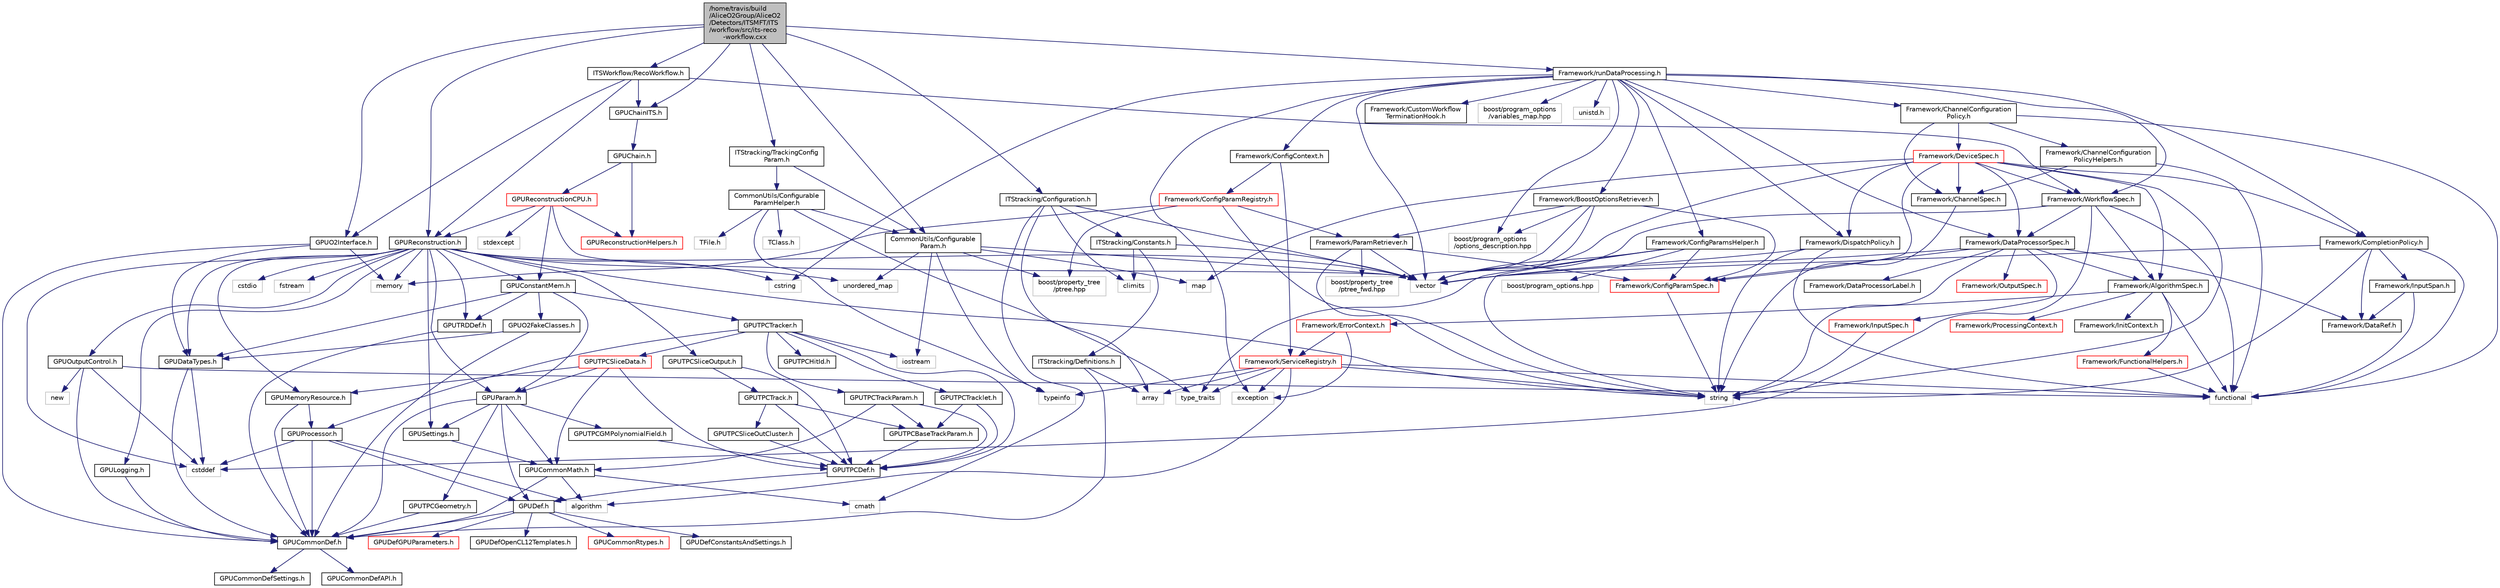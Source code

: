 digraph "/home/travis/build/AliceO2Group/AliceO2/Detectors/ITSMFT/ITS/workflow/src/its-reco-workflow.cxx"
{
 // INTERACTIVE_SVG=YES
  bgcolor="transparent";
  edge [fontname="Helvetica",fontsize="10",labelfontname="Helvetica",labelfontsize="10"];
  node [fontname="Helvetica",fontsize="10",shape=record];
  Node0 [label="/home/travis/build\l/AliceO2Group/AliceO2\l/Detectors/ITSMFT/ITS\l/workflow/src/its-reco\l-workflow.cxx",height=0.2,width=0.4,color="black", fillcolor="grey75", style="filled", fontcolor="black"];
  Node0 -> Node1 [color="midnightblue",fontsize="10",style="solid",fontname="Helvetica"];
  Node1 [label="ITSWorkflow/RecoWorkflow.h",height=0.2,width=0.4,color="black",URL="$dc/d1c/ITSMFT_2ITS_2workflow_2include_2ITSWorkflow_2RecoWorkflow_8h.html"];
  Node1 -> Node2 [color="midnightblue",fontsize="10",style="solid",fontname="Helvetica"];
  Node2 [label="Framework/WorkflowSpec.h",height=0.2,width=0.4,color="black",URL="$df/da1/WorkflowSpec_8h.html"];
  Node2 -> Node3 [color="midnightblue",fontsize="10",style="solid",fontname="Helvetica"];
  Node3 [label="Framework/DataProcessorSpec.h",height=0.2,width=0.4,color="black",URL="$d0/df4/DataProcessorSpec_8h.html"];
  Node3 -> Node4 [color="midnightblue",fontsize="10",style="solid",fontname="Helvetica"];
  Node4 [label="Framework/AlgorithmSpec.h",height=0.2,width=0.4,color="black",URL="$d0/d14/AlgorithmSpec_8h.html"];
  Node4 -> Node5 [color="midnightblue",fontsize="10",style="solid",fontname="Helvetica"];
  Node5 [label="Framework/ProcessingContext.h",height=0.2,width=0.4,color="red",URL="$de/d6a/ProcessingContext_8h.html"];
  Node4 -> Node105 [color="midnightblue",fontsize="10",style="solid",fontname="Helvetica"];
  Node105 [label="Framework/ErrorContext.h",height=0.2,width=0.4,color="red",URL="$d7/dad/ErrorContext_8h.html"];
  Node105 -> Node106 [color="midnightblue",fontsize="10",style="solid",fontname="Helvetica"];
  Node106 [label="Framework/ServiceRegistry.h",height=0.2,width=0.4,color="red",URL="$d8/d17/ServiceRegistry_8h.html"];
  Node106 -> Node50 [color="midnightblue",fontsize="10",style="solid",fontname="Helvetica"];
  Node50 [label="algorithm",height=0.2,width=0.4,color="grey75"];
  Node106 -> Node32 [color="midnightblue",fontsize="10",style="solid",fontname="Helvetica"];
  Node32 [label="array",height=0.2,width=0.4,color="grey75"];
  Node106 -> Node88 [color="midnightblue",fontsize="10",style="solid",fontname="Helvetica"];
  Node88 [label="exception",height=0.2,width=0.4,color="grey75"];
  Node106 -> Node83 [color="midnightblue",fontsize="10",style="solid",fontname="Helvetica"];
  Node83 [label="functional",height=0.2,width=0.4,color="grey75"];
  Node106 -> Node52 [color="midnightblue",fontsize="10",style="solid",fontname="Helvetica"];
  Node52 [label="string",height=0.2,width=0.4,color="grey75"];
  Node106 -> Node24 [color="midnightblue",fontsize="10",style="solid",fontname="Helvetica"];
  Node24 [label="type_traits",height=0.2,width=0.4,color="grey75"];
  Node106 -> Node91 [color="midnightblue",fontsize="10",style="solid",fontname="Helvetica"];
  Node91 [label="typeinfo",height=0.2,width=0.4,color="grey75"];
  Node105 -> Node88 [color="midnightblue",fontsize="10",style="solid",fontname="Helvetica"];
  Node4 -> Node110 [color="midnightblue",fontsize="10",style="solid",fontname="Helvetica"];
  Node110 [label="Framework/InitContext.h",height=0.2,width=0.4,color="black",URL="$d4/d2b/InitContext_8h.html"];
  Node4 -> Node111 [color="midnightblue",fontsize="10",style="solid",fontname="Helvetica"];
  Node111 [label="Framework/FunctionalHelpers.h",height=0.2,width=0.4,color="red",URL="$de/d9b/FunctionalHelpers_8h.html"];
  Node111 -> Node83 [color="midnightblue",fontsize="10",style="solid",fontname="Helvetica"];
  Node4 -> Node83 [color="midnightblue",fontsize="10",style="solid",fontname="Helvetica"];
  Node3 -> Node113 [color="midnightblue",fontsize="10",style="solid",fontname="Helvetica"];
  Node113 [label="Framework/ConfigParamSpec.h",height=0.2,width=0.4,color="red",URL="$d0/d1c/ConfigParamSpec_8h.html"];
  Node113 -> Node52 [color="midnightblue",fontsize="10",style="solid",fontname="Helvetica"];
  Node3 -> Node118 [color="midnightblue",fontsize="10",style="solid",fontname="Helvetica"];
  Node118 [label="Framework/DataProcessorLabel.h",height=0.2,width=0.4,color="black",URL="$d1/df2/DataProcessorLabel_8h.html"];
  Node3 -> Node7 [color="midnightblue",fontsize="10",style="solid",fontname="Helvetica"];
  Node7 [label="Framework/DataRef.h",height=0.2,width=0.4,color="black",URL="$d5/dfb/DataRef_8h.html"];
  Node3 -> Node58 [color="midnightblue",fontsize="10",style="solid",fontname="Helvetica"];
  Node58 [label="Framework/InputSpec.h",height=0.2,width=0.4,color="red",URL="$d5/d3f/InputSpec_8h.html"];
  Node58 -> Node52 [color="midnightblue",fontsize="10",style="solid",fontname="Helvetica"];
  Node3 -> Node45 [color="midnightblue",fontsize="10",style="solid",fontname="Helvetica"];
  Node45 [label="Framework/OutputSpec.h",height=0.2,width=0.4,color="red",URL="$db/d2d/OutputSpec_8h.html"];
  Node3 -> Node52 [color="midnightblue",fontsize="10",style="solid",fontname="Helvetica"];
  Node3 -> Node25 [color="midnightblue",fontsize="10",style="solid",fontname="Helvetica"];
  Node25 [label="vector",height=0.2,width=0.4,color="grey75"];
  Node2 -> Node4 [color="midnightblue",fontsize="10",style="solid",fontname="Helvetica"];
  Node2 -> Node25 [color="midnightblue",fontsize="10",style="solid",fontname="Helvetica"];
  Node2 -> Node83 [color="midnightblue",fontsize="10",style="solid",fontname="Helvetica"];
  Node2 -> Node84 [color="midnightblue",fontsize="10",style="solid",fontname="Helvetica"];
  Node84 [label="cstddef",height=0.2,width=0.4,color="grey75"];
  Node1 -> Node119 [color="midnightblue",fontsize="10",style="solid",fontname="Helvetica"];
  Node119 [label="GPUO2Interface.h",height=0.2,width=0.4,color="black",URL="$dc/dae/GPUO2Interface_8h.html"];
  Node119 -> Node18 [color="midnightblue",fontsize="10",style="solid",fontname="Helvetica"];
  Node18 [label="memory",height=0.2,width=0.4,color="grey75"];
  Node119 -> Node120 [color="midnightblue",fontsize="10",style="solid",fontname="Helvetica"];
  Node120 [label="GPUCommonDef.h",height=0.2,width=0.4,color="black",URL="$df/d21/GPUCommonDef_8h.html"];
  Node120 -> Node121 [color="midnightblue",fontsize="10",style="solid",fontname="Helvetica"];
  Node121 [label="GPUCommonDefSettings.h",height=0.2,width=0.4,color="black",URL="$d5/d93/GPUCommonDefSettings_8h.html"];
  Node120 -> Node122 [color="midnightblue",fontsize="10",style="solid",fontname="Helvetica"];
  Node122 [label="GPUCommonDefAPI.h",height=0.2,width=0.4,color="black",URL="$da/d5a/GPUCommonDefAPI_8h.html"];
  Node119 -> Node123 [color="midnightblue",fontsize="10",style="solid",fontname="Helvetica"];
  Node123 [label="GPUDataTypes.h",height=0.2,width=0.4,color="black",URL="$d4/dc5/GPUDataTypes_8h.html"];
  Node123 -> Node120 [color="midnightblue",fontsize="10",style="solid",fontname="Helvetica"];
  Node123 -> Node84 [color="midnightblue",fontsize="10",style="solid",fontname="Helvetica"];
  Node1 -> Node124 [color="midnightblue",fontsize="10",style="solid",fontname="Helvetica"];
  Node124 [label="GPUReconstruction.h",height=0.2,width=0.4,color="black",URL="$d2/de8/GPUReconstruction_8h.html"];
  Node124 -> Node84 [color="midnightblue",fontsize="10",style="solid",fontname="Helvetica"];
  Node124 -> Node61 [color="midnightblue",fontsize="10",style="solid",fontname="Helvetica"];
  Node61 [label="cstdio",height=0.2,width=0.4,color="grey75"];
  Node124 -> Node49 [color="midnightblue",fontsize="10",style="solid",fontname="Helvetica"];
  Node49 [label="cstring",height=0.2,width=0.4,color="grey75"];
  Node124 -> Node52 [color="midnightblue",fontsize="10",style="solid",fontname="Helvetica"];
  Node124 -> Node18 [color="midnightblue",fontsize="10",style="solid",fontname="Helvetica"];
  Node124 -> Node125 [color="midnightblue",fontsize="10",style="solid",fontname="Helvetica"];
  Node125 [label="fstream",height=0.2,width=0.4,color="grey75"];
  Node124 -> Node25 [color="midnightblue",fontsize="10",style="solid",fontname="Helvetica"];
  Node124 -> Node69 [color="midnightblue",fontsize="10",style="solid",fontname="Helvetica"];
  Node69 [label="unordered_map",height=0.2,width=0.4,color="grey75"];
  Node124 -> Node126 [color="midnightblue",fontsize="10",style="solid",fontname="Helvetica"];
  Node126 [label="GPUTRDDef.h",height=0.2,width=0.4,color="black",URL="$d7/d4f/GPUTRDDef_8h.html"];
  Node126 -> Node120 [color="midnightblue",fontsize="10",style="solid",fontname="Helvetica"];
  Node124 -> Node127 [color="midnightblue",fontsize="10",style="solid",fontname="Helvetica"];
  Node127 [label="GPUParam.h",height=0.2,width=0.4,color="black",URL="$df/d13/GPUParam_8h.html"];
  Node127 -> Node120 [color="midnightblue",fontsize="10",style="solid",fontname="Helvetica"];
  Node127 -> Node128 [color="midnightblue",fontsize="10",style="solid",fontname="Helvetica"];
  Node128 [label="GPUCommonMath.h",height=0.2,width=0.4,color="black",URL="$d6/da2/GPUCommonMath_8h.html"];
  Node128 -> Node120 [color="midnightblue",fontsize="10",style="solid",fontname="Helvetica"];
  Node128 -> Node129 [color="midnightblue",fontsize="10",style="solid",fontname="Helvetica"];
  Node129 [label="cmath",height=0.2,width=0.4,color="grey75"];
  Node128 -> Node50 [color="midnightblue",fontsize="10",style="solid",fontname="Helvetica"];
  Node127 -> Node130 [color="midnightblue",fontsize="10",style="solid",fontname="Helvetica"];
  Node130 [label="GPUDef.h",height=0.2,width=0.4,color="black",URL="$d2/d6d/GPUDef_8h.html"];
  Node130 -> Node120 [color="midnightblue",fontsize="10",style="solid",fontname="Helvetica"];
  Node130 -> Node131 [color="midnightblue",fontsize="10",style="solid",fontname="Helvetica"];
  Node131 [label="GPUDefConstantsAndSettings.h",height=0.2,width=0.4,color="black",URL="$d2/d37/GPUDefConstantsAndSettings_8h.html"];
  Node130 -> Node132 [color="midnightblue",fontsize="10",style="solid",fontname="Helvetica"];
  Node132 [label="GPUDefGPUParameters.h",height=0.2,width=0.4,color="red",URL="$dc/de9/GPUDefGPUParameters_8h.html"];
  Node130 -> Node134 [color="midnightblue",fontsize="10",style="solid",fontname="Helvetica"];
  Node134 [label="GPUDefOpenCL12Templates.h",height=0.2,width=0.4,color="black",URL="$d3/d4c/GPUDefOpenCL12Templates_8h.html"];
  Node130 -> Node135 [color="midnightblue",fontsize="10",style="solid",fontname="Helvetica"];
  Node135 [label="GPUCommonRtypes.h",height=0.2,width=0.4,color="red",URL="$d2/d45/GPUCommonRtypes_8h.html"];
  Node127 -> Node137 [color="midnightblue",fontsize="10",style="solid",fontname="Helvetica"];
  Node137 [label="GPUSettings.h",height=0.2,width=0.4,color="black",URL="$dd/dc6/GPUSettings_8h.html"];
  Node137 -> Node128 [color="midnightblue",fontsize="10",style="solid",fontname="Helvetica"];
  Node127 -> Node138 [color="midnightblue",fontsize="10",style="solid",fontname="Helvetica"];
  Node138 [label="GPUTPCGeometry.h",height=0.2,width=0.4,color="black",URL="$d6/d1b/GPUTPCGeometry_8h.html"];
  Node138 -> Node120 [color="midnightblue",fontsize="10",style="solid",fontname="Helvetica"];
  Node127 -> Node139 [color="midnightblue",fontsize="10",style="solid",fontname="Helvetica"];
  Node139 [label="GPUTPCGMPolynomialField.h",height=0.2,width=0.4,color="black",URL="$d9/d9c/GPUTPCGMPolynomialField_8h.html"];
  Node139 -> Node140 [color="midnightblue",fontsize="10",style="solid",fontname="Helvetica"];
  Node140 [label="GPUTPCDef.h",height=0.2,width=0.4,color="black",URL="$da/dab/GPUTPCDef_8h.html"];
  Node140 -> Node130 [color="midnightblue",fontsize="10",style="solid",fontname="Helvetica"];
  Node124 -> Node137 [color="midnightblue",fontsize="10",style="solid",fontname="Helvetica"];
  Node124 -> Node141 [color="midnightblue",fontsize="10",style="solid",fontname="Helvetica"];
  Node141 [label="GPUOutputControl.h",height=0.2,width=0.4,color="black",URL="$d5/d5b/GPUOutputControl_8h.html"];
  Node141 -> Node120 [color="midnightblue",fontsize="10",style="solid",fontname="Helvetica"];
  Node141 -> Node84 [color="midnightblue",fontsize="10",style="solid",fontname="Helvetica"];
  Node141 -> Node83 [color="midnightblue",fontsize="10",style="solid",fontname="Helvetica"];
  Node141 -> Node142 [color="midnightblue",fontsize="10",style="solid",fontname="Helvetica"];
  Node142 [label="new",height=0.2,width=0.4,color="grey75"];
  Node124 -> Node143 [color="midnightblue",fontsize="10",style="solid",fontname="Helvetica"];
  Node143 [label="GPUMemoryResource.h",height=0.2,width=0.4,color="black",URL="$d5/da6/GPUMemoryResource_8h.html"];
  Node143 -> Node120 [color="midnightblue",fontsize="10",style="solid",fontname="Helvetica"];
  Node143 -> Node144 [color="midnightblue",fontsize="10",style="solid",fontname="Helvetica"];
  Node144 [label="GPUProcessor.h",height=0.2,width=0.4,color="black",URL="$d6/d57/GPUProcessor_8h.html"];
  Node144 -> Node120 [color="midnightblue",fontsize="10",style="solid",fontname="Helvetica"];
  Node144 -> Node130 [color="midnightblue",fontsize="10",style="solid",fontname="Helvetica"];
  Node144 -> Node84 [color="midnightblue",fontsize="10",style="solid",fontname="Helvetica"];
  Node144 -> Node50 [color="midnightblue",fontsize="10",style="solid",fontname="Helvetica"];
  Node124 -> Node145 [color="midnightblue",fontsize="10",style="solid",fontname="Helvetica"];
  Node145 [label="GPUConstantMem.h",height=0.2,width=0.4,color="black",URL="$db/df8/GPUConstantMem_8h.html"];
  Node145 -> Node146 [color="midnightblue",fontsize="10",style="solid",fontname="Helvetica"];
  Node146 [label="GPUTPCTracker.h",height=0.2,width=0.4,color="black",URL="$d6/d25/GPUTPCTracker_8h.html"];
  Node146 -> Node140 [color="midnightblue",fontsize="10",style="solid",fontname="Helvetica"];
  Node146 -> Node147 [color="midnightblue",fontsize="10",style="solid",fontname="Helvetica"];
  Node147 [label="iostream",height=0.2,width=0.4,color="grey75"];
  Node146 -> Node148 [color="midnightblue",fontsize="10",style="solid",fontname="Helvetica"];
  Node148 [label="GPUTPCHitId.h",height=0.2,width=0.4,color="black",URL="$dd/d7b/GPUTPCHitId_8h.html"];
  Node146 -> Node149 [color="midnightblue",fontsize="10",style="solid",fontname="Helvetica"];
  Node149 [label="GPUTPCSliceData.h",height=0.2,width=0.4,color="red",URL="$df/d4a/GPUTPCSliceData_8h.html"];
  Node149 -> Node140 [color="midnightblue",fontsize="10",style="solid",fontname="Helvetica"];
  Node149 -> Node128 [color="midnightblue",fontsize="10",style="solid",fontname="Helvetica"];
  Node149 -> Node127 [color="midnightblue",fontsize="10",style="solid",fontname="Helvetica"];
  Node149 -> Node143 [color="midnightblue",fontsize="10",style="solid",fontname="Helvetica"];
  Node146 -> Node152 [color="midnightblue",fontsize="10",style="solid",fontname="Helvetica"];
  Node152 [label="GPUTPCTrackParam.h",height=0.2,width=0.4,color="black",URL="$de/d15/GPUTPCTrackParam_8h.html"];
  Node152 -> Node153 [color="midnightblue",fontsize="10",style="solid",fontname="Helvetica"];
  Node153 [label="GPUTPCBaseTrackParam.h",height=0.2,width=0.4,color="black",URL="$df/d00/GPUTPCBaseTrackParam_8h.html"];
  Node153 -> Node140 [color="midnightblue",fontsize="10",style="solid",fontname="Helvetica"];
  Node152 -> Node140 [color="midnightblue",fontsize="10",style="solid",fontname="Helvetica"];
  Node152 -> Node128 [color="midnightblue",fontsize="10",style="solid",fontname="Helvetica"];
  Node146 -> Node154 [color="midnightblue",fontsize="10",style="solid",fontname="Helvetica"];
  Node154 [label="GPUTPCTracklet.h",height=0.2,width=0.4,color="black",URL="$db/d6e/GPUTPCTracklet_8h.html"];
  Node154 -> Node153 [color="midnightblue",fontsize="10",style="solid",fontname="Helvetica"];
  Node154 -> Node140 [color="midnightblue",fontsize="10",style="solid",fontname="Helvetica"];
  Node146 -> Node144 [color="midnightblue",fontsize="10",style="solid",fontname="Helvetica"];
  Node145 -> Node127 [color="midnightblue",fontsize="10",style="solid",fontname="Helvetica"];
  Node145 -> Node123 [color="midnightblue",fontsize="10",style="solid",fontname="Helvetica"];
  Node145 -> Node126 [color="midnightblue",fontsize="10",style="solid",fontname="Helvetica"];
  Node145 -> Node155 [color="midnightblue",fontsize="10",style="solid",fontname="Helvetica"];
  Node155 [label="GPUO2FakeClasses.h",height=0.2,width=0.4,color="black",URL="$da/d28/GPUO2FakeClasses_8h.html"];
  Node155 -> Node120 [color="midnightblue",fontsize="10",style="solid",fontname="Helvetica"];
  Node155 -> Node123 [color="midnightblue",fontsize="10",style="solid",fontname="Helvetica"];
  Node124 -> Node156 [color="midnightblue",fontsize="10",style="solid",fontname="Helvetica"];
  Node156 [label="GPUTPCSliceOutput.h",height=0.2,width=0.4,color="black",URL="$da/d4b/GPUTPCSliceOutput_8h.html"];
  Node156 -> Node140 [color="midnightblue",fontsize="10",style="solid",fontname="Helvetica"];
  Node156 -> Node157 [color="midnightblue",fontsize="10",style="solid",fontname="Helvetica"];
  Node157 [label="GPUTPCTrack.h",height=0.2,width=0.4,color="black",URL="$d0/d88/GPUTPCTrack_8h.html"];
  Node157 -> Node153 [color="midnightblue",fontsize="10",style="solid",fontname="Helvetica"];
  Node157 -> Node140 [color="midnightblue",fontsize="10",style="solid",fontname="Helvetica"];
  Node157 -> Node158 [color="midnightblue",fontsize="10",style="solid",fontname="Helvetica"];
  Node158 [label="GPUTPCSliceOutCluster.h",height=0.2,width=0.4,color="black",URL="$d2/dd5/GPUTPCSliceOutCluster_8h.html"];
  Node158 -> Node140 [color="midnightblue",fontsize="10",style="solid",fontname="Helvetica"];
  Node124 -> Node123 [color="midnightblue",fontsize="10",style="solid",fontname="Helvetica"];
  Node124 -> Node159 [color="midnightblue",fontsize="10",style="solid",fontname="Helvetica"];
  Node159 [label="GPULogging.h",height=0.2,width=0.4,color="black",URL="$df/ddc/GPULogging_8h.html"];
  Node159 -> Node120 [color="midnightblue",fontsize="10",style="solid",fontname="Helvetica"];
  Node1 -> Node160 [color="midnightblue",fontsize="10",style="solid",fontname="Helvetica"];
  Node160 [label="GPUChainITS.h",height=0.2,width=0.4,color="black",URL="$d9/d46/GPUChainITS_8h.html"];
  Node160 -> Node161 [color="midnightblue",fontsize="10",style="solid",fontname="Helvetica"];
  Node161 [label="GPUChain.h",height=0.2,width=0.4,color="black",URL="$d3/dbe/GPUChain_8h.html"];
  Node161 -> Node162 [color="midnightblue",fontsize="10",style="solid",fontname="Helvetica"];
  Node162 [label="GPUReconstructionCPU.h",height=0.2,width=0.4,color="red",URL="$dd/dc0/GPUReconstructionCPU_8h.html"];
  Node162 -> Node124 [color="midnightblue",fontsize="10",style="solid",fontname="Helvetica"];
  Node162 -> Node163 [color="midnightblue",fontsize="10",style="solid",fontname="Helvetica"];
  Node163 [label="GPUReconstructionHelpers.h",height=0.2,width=0.4,color="red",URL="$de/d58/GPUReconstructionHelpers_8h.html"];
  Node162 -> Node145 [color="midnightblue",fontsize="10",style="solid",fontname="Helvetica"];
  Node162 -> Node51 [color="midnightblue",fontsize="10",style="solid",fontname="Helvetica"];
  Node51 [label="stdexcept",height=0.2,width=0.4,color="grey75"];
  Node162 -> Node25 [color="midnightblue",fontsize="10",style="solid",fontname="Helvetica"];
  Node161 -> Node163 [color="midnightblue",fontsize="10",style="solid",fontname="Helvetica"];
  Node0 -> Node178 [color="midnightblue",fontsize="10",style="solid",fontname="Helvetica"];
  Node178 [label="CommonUtils/Configurable\lParam.h",height=0.2,width=0.4,color="black",URL="$db/d2c/ConfigurableParam_8h.html"];
  Node178 -> Node25 [color="midnightblue",fontsize="10",style="solid",fontname="Helvetica"];
  Node178 -> Node34 [color="midnightblue",fontsize="10",style="solid",fontname="Helvetica"];
  Node34 [label="map",height=0.2,width=0.4,color="grey75"];
  Node178 -> Node69 [color="midnightblue",fontsize="10",style="solid",fontname="Helvetica"];
  Node178 -> Node179 [color="midnightblue",fontsize="10",style="solid",fontname="Helvetica"];
  Node179 [label="boost/property_tree\l/ptree.hpp",height=0.2,width=0.4,color="grey75"];
  Node178 -> Node91 [color="midnightblue",fontsize="10",style="solid",fontname="Helvetica"];
  Node178 -> Node147 [color="midnightblue",fontsize="10",style="solid",fontname="Helvetica"];
  Node0 -> Node180 [color="midnightblue",fontsize="10",style="solid",fontname="Helvetica"];
  Node180 [label="ITStracking/TrackingConfig\lParam.h",height=0.2,width=0.4,color="black",URL="$dd/dc5/TrackingConfigParam_8h.html"];
  Node180 -> Node178 [color="midnightblue",fontsize="10",style="solid",fontname="Helvetica"];
  Node180 -> Node181 [color="midnightblue",fontsize="10",style="solid",fontname="Helvetica"];
  Node181 [label="CommonUtils/Configurable\lParamHelper.h",height=0.2,width=0.4,color="black",URL="$da/d6b/ConfigurableParamHelper_8h.html"];
  Node181 -> Node178 [color="midnightblue",fontsize="10",style="solid",fontname="Helvetica"];
  Node181 -> Node21 [color="midnightblue",fontsize="10",style="solid",fontname="Helvetica"];
  Node21 [label="TClass.h",height=0.2,width=0.4,color="grey75"];
  Node181 -> Node24 [color="midnightblue",fontsize="10",style="solid",fontname="Helvetica"];
  Node181 -> Node91 [color="midnightblue",fontsize="10",style="solid",fontname="Helvetica"];
  Node181 -> Node182 [color="midnightblue",fontsize="10",style="solid",fontname="Helvetica"];
  Node182 [label="TFile.h",height=0.2,width=0.4,color="grey75"];
  Node0 -> Node183 [color="midnightblue",fontsize="10",style="solid",fontname="Helvetica"];
  Node183 [label="ITStracking/Configuration.h",height=0.2,width=0.4,color="black",URL="$d3/d59/Configuration_8h.html"];
  Node183 -> Node32 [color="midnightblue",fontsize="10",style="solid",fontname="Helvetica"];
  Node183 -> Node53 [color="midnightblue",fontsize="10",style="solid",fontname="Helvetica"];
  Node53 [label="climits",height=0.2,width=0.4,color="grey75"];
  Node183 -> Node25 [color="midnightblue",fontsize="10",style="solid",fontname="Helvetica"];
  Node183 -> Node129 [color="midnightblue",fontsize="10",style="solid",fontname="Helvetica"];
  Node183 -> Node184 [color="midnightblue",fontsize="10",style="solid",fontname="Helvetica"];
  Node184 [label="ITStracking/Constants.h",height=0.2,width=0.4,color="black",URL="$d0/d86/Detectors_2ITSMFT_2ITS_2tracking_2include_2ITStracking_2Constants_8h.html"];
  Node184 -> Node53 [color="midnightblue",fontsize="10",style="solid",fontname="Helvetica"];
  Node184 -> Node25 [color="midnightblue",fontsize="10",style="solid",fontname="Helvetica"];
  Node184 -> Node185 [color="midnightblue",fontsize="10",style="solid",fontname="Helvetica"];
  Node185 [label="ITStracking/Definitions.h",height=0.2,width=0.4,color="black",URL="$df/d3d/Definitions_8h.html"];
  Node185 -> Node32 [color="midnightblue",fontsize="10",style="solid",fontname="Helvetica"];
  Node185 -> Node120 [color="midnightblue",fontsize="10",style="solid",fontname="Helvetica"];
  Node0 -> Node119 [color="midnightblue",fontsize="10",style="solid",fontname="Helvetica"];
  Node0 -> Node124 [color="midnightblue",fontsize="10",style="solid",fontname="Helvetica"];
  Node0 -> Node160 [color="midnightblue",fontsize="10",style="solid",fontname="Helvetica"];
  Node0 -> Node186 [color="midnightblue",fontsize="10",style="solid",fontname="Helvetica"];
  Node186 [label="Framework/runDataProcessing.h",height=0.2,width=0.4,color="black",URL="$db/dd0/runDataProcessing_8h.html"];
  Node186 -> Node187 [color="midnightblue",fontsize="10",style="solid",fontname="Helvetica"];
  Node187 [label="Framework/ChannelConfiguration\lPolicy.h",height=0.2,width=0.4,color="black",URL="$dd/d0f/ChannelConfigurationPolicy_8h.html"];
  Node187 -> Node188 [color="midnightblue",fontsize="10",style="solid",fontname="Helvetica"];
  Node188 [label="Framework/ChannelConfiguration\lPolicyHelpers.h",height=0.2,width=0.4,color="black",URL="$d6/d05/ChannelConfigurationPolicyHelpers_8h.html"];
  Node188 -> Node189 [color="midnightblue",fontsize="10",style="solid",fontname="Helvetica"];
  Node189 [label="Framework/ChannelSpec.h",height=0.2,width=0.4,color="black",URL="$d6/d72/ChannelSpec_8h.html"];
  Node189 -> Node52 [color="midnightblue",fontsize="10",style="solid",fontname="Helvetica"];
  Node188 -> Node83 [color="midnightblue",fontsize="10",style="solid",fontname="Helvetica"];
  Node187 -> Node189 [color="midnightblue",fontsize="10",style="solid",fontname="Helvetica"];
  Node187 -> Node190 [color="midnightblue",fontsize="10",style="solid",fontname="Helvetica"];
  Node190 [label="Framework/DeviceSpec.h",height=0.2,width=0.4,color="red",URL="$df/de8/DeviceSpec_8h.html"];
  Node190 -> Node2 [color="midnightblue",fontsize="10",style="solid",fontname="Helvetica"];
  Node190 -> Node3 [color="midnightblue",fontsize="10",style="solid",fontname="Helvetica"];
  Node190 -> Node189 [color="midnightblue",fontsize="10",style="solid",fontname="Helvetica"];
  Node190 -> Node4 [color="midnightblue",fontsize="10",style="solid",fontname="Helvetica"];
  Node190 -> Node113 [color="midnightblue",fontsize="10",style="solid",fontname="Helvetica"];
  Node190 -> Node196 [color="midnightblue",fontsize="10",style="solid",fontname="Helvetica"];
  Node196 [label="Framework/CompletionPolicy.h",height=0.2,width=0.4,color="black",URL="$df/dd6/CompletionPolicy_8h.html"];
  Node196 -> Node7 [color="midnightblue",fontsize="10",style="solid",fontname="Helvetica"];
  Node196 -> Node85 [color="midnightblue",fontsize="10",style="solid",fontname="Helvetica"];
  Node85 [label="Framework/InputSpan.h",height=0.2,width=0.4,color="black",URL="$da/d0f/InputSpan_8h.html"];
  Node85 -> Node7 [color="midnightblue",fontsize="10",style="solid",fontname="Helvetica"];
  Node85 -> Node83 [color="midnightblue",fontsize="10",style="solid",fontname="Helvetica"];
  Node196 -> Node83 [color="midnightblue",fontsize="10",style="solid",fontname="Helvetica"];
  Node196 -> Node52 [color="midnightblue",fontsize="10",style="solid",fontname="Helvetica"];
  Node196 -> Node25 [color="midnightblue",fontsize="10",style="solid",fontname="Helvetica"];
  Node190 -> Node95 [color="midnightblue",fontsize="10",style="solid",fontname="Helvetica"];
  Node95 [label="Framework/DispatchPolicy.h",height=0.2,width=0.4,color="black",URL="$da/de6/DispatchPolicy_8h.html"];
  Node95 -> Node83 [color="midnightblue",fontsize="10",style="solid",fontname="Helvetica"];
  Node95 -> Node52 [color="midnightblue",fontsize="10",style="solid",fontname="Helvetica"];
  Node95 -> Node25 [color="midnightblue",fontsize="10",style="solid",fontname="Helvetica"];
  Node190 -> Node25 [color="midnightblue",fontsize="10",style="solid",fontname="Helvetica"];
  Node190 -> Node52 [color="midnightblue",fontsize="10",style="solid",fontname="Helvetica"];
  Node190 -> Node34 [color="midnightblue",fontsize="10",style="solid",fontname="Helvetica"];
  Node187 -> Node83 [color="midnightblue",fontsize="10",style="solid",fontname="Helvetica"];
  Node186 -> Node196 [color="midnightblue",fontsize="10",style="solid",fontname="Helvetica"];
  Node186 -> Node95 [color="midnightblue",fontsize="10",style="solid",fontname="Helvetica"];
  Node186 -> Node197 [color="midnightblue",fontsize="10",style="solid",fontname="Helvetica"];
  Node197 [label="Framework/ConfigParamsHelper.h",height=0.2,width=0.4,color="black",URL="$dd/d2b/ConfigParamsHelper_8h.html"];
  Node197 -> Node113 [color="midnightblue",fontsize="10",style="solid",fontname="Helvetica"];
  Node197 -> Node198 [color="midnightblue",fontsize="10",style="solid",fontname="Helvetica"];
  Node198 [label="boost/program_options.hpp",height=0.2,width=0.4,color="grey75"];
  Node197 -> Node52 [color="midnightblue",fontsize="10",style="solid",fontname="Helvetica"];
  Node197 -> Node25 [color="midnightblue",fontsize="10",style="solid",fontname="Helvetica"];
  Node197 -> Node24 [color="midnightblue",fontsize="10",style="solid",fontname="Helvetica"];
  Node186 -> Node3 [color="midnightblue",fontsize="10",style="solid",fontname="Helvetica"];
  Node186 -> Node2 [color="midnightblue",fontsize="10",style="solid",fontname="Helvetica"];
  Node186 -> Node199 [color="midnightblue",fontsize="10",style="solid",fontname="Helvetica"];
  Node199 [label="Framework/ConfigContext.h",height=0.2,width=0.4,color="black",URL="$d7/d2e/ConfigContext_8h.html"];
  Node199 -> Node200 [color="midnightblue",fontsize="10",style="solid",fontname="Helvetica"];
  Node200 [label="Framework/ConfigParamRegistry.h",height=0.2,width=0.4,color="red",URL="$de/dc6/ConfigParamRegistry_8h.html"];
  Node200 -> Node201 [color="midnightblue",fontsize="10",style="solid",fontname="Helvetica"];
  Node201 [label="Framework/ParamRetriever.h",height=0.2,width=0.4,color="black",URL="$df/d72/ParamRetriever_8h.html"];
  Node201 -> Node113 [color="midnightblue",fontsize="10",style="solid",fontname="Helvetica"];
  Node201 -> Node202 [color="midnightblue",fontsize="10",style="solid",fontname="Helvetica"];
  Node202 [label="boost/property_tree\l/ptree_fwd.hpp",height=0.2,width=0.4,color="grey75"];
  Node201 -> Node52 [color="midnightblue",fontsize="10",style="solid",fontname="Helvetica"];
  Node201 -> Node25 [color="midnightblue",fontsize="10",style="solid",fontname="Helvetica"];
  Node200 -> Node179 [color="midnightblue",fontsize="10",style="solid",fontname="Helvetica"];
  Node200 -> Node18 [color="midnightblue",fontsize="10",style="solid",fontname="Helvetica"];
  Node200 -> Node52 [color="midnightblue",fontsize="10",style="solid",fontname="Helvetica"];
  Node199 -> Node106 [color="midnightblue",fontsize="10",style="solid",fontname="Helvetica"];
  Node186 -> Node204 [color="midnightblue",fontsize="10",style="solid",fontname="Helvetica"];
  Node204 [label="Framework/BoostOptionsRetriever.h",height=0.2,width=0.4,color="black",URL="$d3/d7e/BoostOptionsRetriever_8h.html"];
  Node204 -> Node113 [color="midnightblue",fontsize="10",style="solid",fontname="Helvetica"];
  Node204 -> Node201 [color="midnightblue",fontsize="10",style="solid",fontname="Helvetica"];
  Node204 -> Node202 [color="midnightblue",fontsize="10",style="solid",fontname="Helvetica"];
  Node204 -> Node205 [color="midnightblue",fontsize="10",style="solid",fontname="Helvetica"];
  Node205 [label="boost/program_options\l/options_description.hpp",height=0.2,width=0.4,color="grey75"];
  Node204 -> Node25 [color="midnightblue",fontsize="10",style="solid",fontname="Helvetica"];
  Node186 -> Node206 [color="midnightblue",fontsize="10",style="solid",fontname="Helvetica"];
  Node206 [label="Framework/CustomWorkflow\lTerminationHook.h",height=0.2,width=0.4,color="black",URL="$da/def/CustomWorkflowTerminationHook_8h.html"];
  Node186 -> Node205 [color="midnightblue",fontsize="10",style="solid",fontname="Helvetica"];
  Node186 -> Node207 [color="midnightblue",fontsize="10",style="solid",fontname="Helvetica"];
  Node207 [label="boost/program_options\l/variables_map.hpp",height=0.2,width=0.4,color="grey75"];
  Node186 -> Node208 [color="midnightblue",fontsize="10",style="solid",fontname="Helvetica"];
  Node208 [label="unistd.h",height=0.2,width=0.4,color="grey75"];
  Node186 -> Node25 [color="midnightblue",fontsize="10",style="solid",fontname="Helvetica"];
  Node186 -> Node49 [color="midnightblue",fontsize="10",style="solid",fontname="Helvetica"];
  Node186 -> Node88 [color="midnightblue",fontsize="10",style="solid",fontname="Helvetica"];
}
